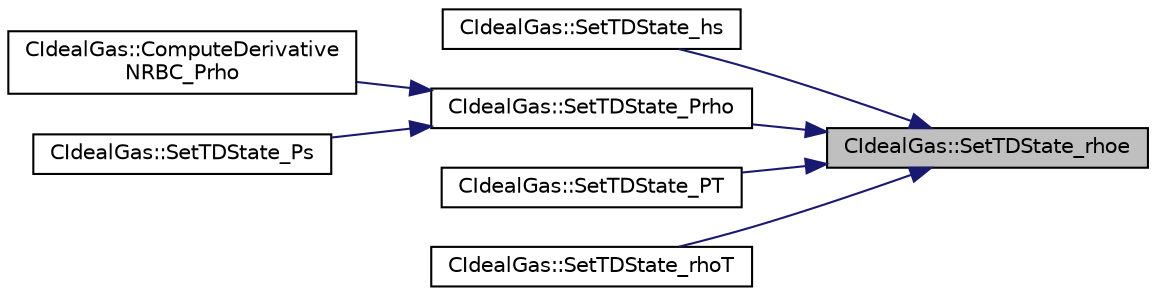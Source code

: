 digraph "CIdealGas::SetTDState_rhoe"
{
 // LATEX_PDF_SIZE
  edge [fontname="Helvetica",fontsize="10",labelfontname="Helvetica",labelfontsize="10"];
  node [fontname="Helvetica",fontsize="10",shape=record];
  rankdir="RL";
  Node1 [label="CIdealGas::SetTDState_rhoe",height=0.2,width=0.4,color="black", fillcolor="grey75", style="filled", fontcolor="black",tooltip="Set the Dimensionless State using Density and Internal Energy."];
  Node1 -> Node2 [dir="back",color="midnightblue",fontsize="10",style="solid",fontname="Helvetica"];
  Node2 [label="CIdealGas::SetTDState_hs",height=0.2,width=0.4,color="black", fillcolor="white", style="filled",URL="$classCIdealGas.html#a7aea02a29a19c5d3211e2eb3d461c515",tooltip="Set the Dimensionless State using Enthalpy and Entropy."];
  Node1 -> Node3 [dir="back",color="midnightblue",fontsize="10",style="solid",fontname="Helvetica"];
  Node3 [label="CIdealGas::SetTDState_Prho",height=0.2,width=0.4,color="black", fillcolor="white", style="filled",URL="$classCIdealGas.html#aa4a603500aaa17a6a560cf81d68b37c4",tooltip="Set the Dimensionless State using Pressure and Density."];
  Node3 -> Node4 [dir="back",color="midnightblue",fontsize="10",style="solid",fontname="Helvetica"];
  Node4 [label="CIdealGas::ComputeDerivative\lNRBC_Prho",height=0.2,width=0.4,color="black", fillcolor="white", style="filled",URL="$classCIdealGas.html#af86adeba5058ba6618834ac303b2ed8e",tooltip="compute some derivatives of enthalpy and entropy needed for subsonic inflow BC"];
  Node3 -> Node5 [dir="back",color="midnightblue",fontsize="10",style="solid",fontname="Helvetica"];
  Node5 [label="CIdealGas::SetTDState_Ps",height=0.2,width=0.4,color="black", fillcolor="white", style="filled",URL="$classCIdealGas.html#abf947a8e852aff8a0c9ddc191276b88b",tooltip="Set the Dimensionless State using Pressure and Entropy."];
  Node1 -> Node6 [dir="back",color="midnightblue",fontsize="10",style="solid",fontname="Helvetica"];
  Node6 [label="CIdealGas::SetTDState_PT",height=0.2,width=0.4,color="black", fillcolor="white", style="filled",URL="$classCIdealGas.html#a564337bc85f284d01fd09551e13c715e",tooltip="Set the Dimensionless State using Pressure and Temperature."];
  Node1 -> Node7 [dir="back",color="midnightblue",fontsize="10",style="solid",fontname="Helvetica"];
  Node7 [label="CIdealGas::SetTDState_rhoT",height=0.2,width=0.4,color="black", fillcolor="white", style="filled",URL="$classCIdealGas.html#a5b2ff4f55b1b8d0c893878104b22c337",tooltip="Set the Dimensionless State using Density and Temperature."];
}
